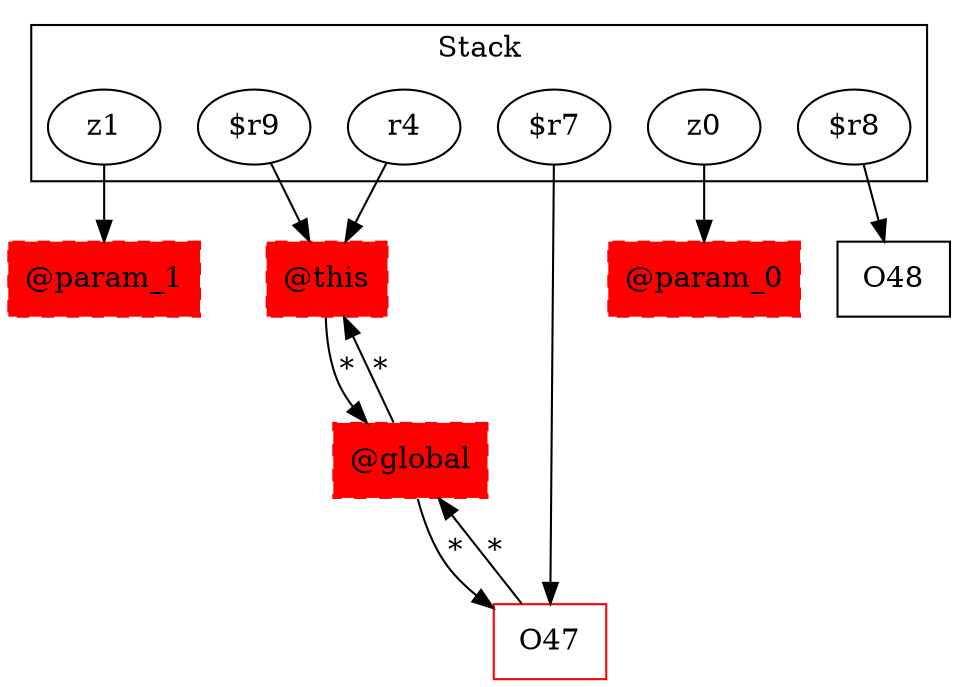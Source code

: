 digraph sample {
  rankDir="LR";
  subgraph cluster_0 {
    label="Stack"
    "z1"; "$r9"; "$r7"; "z0"; "$r8"; "r4"; 
  }
  "z1" -> { "@param_1"[shape=box]};
  "$r9" -> { "@this"[shape=box]};
  "$r7" -> { O47[shape=box]};
  "z0" -> { "@param_0"[shape=box]};
  "$r8" -> { O48[shape=box]};
  "r4" -> { "@this"[shape=box]};
  O47 -> "@global"[label="*", weight="0.2"]
  "@global" -> O47[label="*", weight="0.2"]
  "@global" -> "@this"[label="*", weight="0.2"]
  "@global"[shape=box, style="filled,dashed"];
  "@this" -> "@global"[label="*", weight="0.2"]
  "@this"[shape=box, style="filled,dashed"];
  "@param_0"[shape=box, style="filled,dashed"];
  "@param_1"[shape=box, style="filled,dashed"];
  O47[color="red"];
  "@global"[color="red"];
  "@this"[color="red"];
  "@param_0"[color="red"];
  "@param_1"[color="red"];
}
